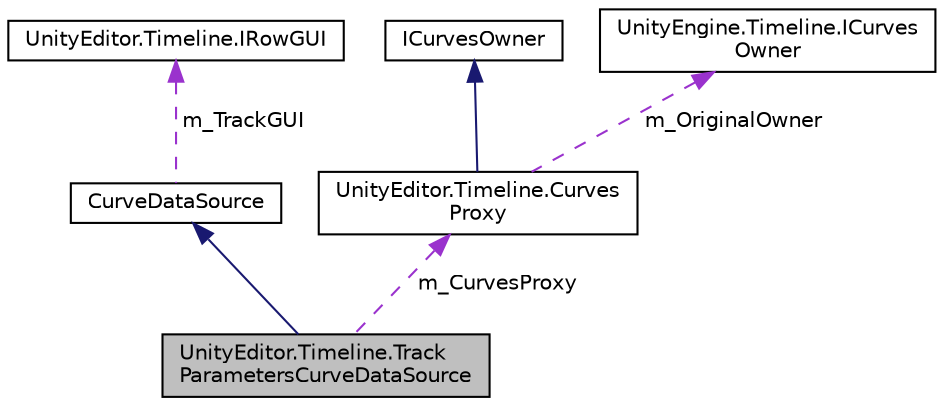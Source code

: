 digraph "UnityEditor.Timeline.TrackParametersCurveDataSource"
{
 // LATEX_PDF_SIZE
  edge [fontname="Helvetica",fontsize="10",labelfontname="Helvetica",labelfontsize="10"];
  node [fontname="Helvetica",fontsize="10",shape=record];
  Node1 [label="UnityEditor.Timeline.Track\lParametersCurveDataSource",height=0.2,width=0.4,color="black", fillcolor="grey75", style="filled", fontcolor="black",tooltip=" "];
  Node2 -> Node1 [dir="back",color="midnightblue",fontsize="10",style="solid",fontname="Helvetica"];
  Node2 [label="CurveDataSource",height=0.2,width=0.4,color="black", fillcolor="white", style="filled",URL="$class_unity_editor_1_1_timeline_1_1_curve_data_source.html",tooltip=" "];
  Node3 -> Node2 [dir="back",color="darkorchid3",fontsize="10",style="dashed",label=" m_TrackGUI" ,fontname="Helvetica"];
  Node3 [label="UnityEditor.Timeline.IRowGUI",height=0.2,width=0.4,color="black", fillcolor="white", style="filled",URL="$interface_unity_editor_1_1_timeline_1_1_i_row_g_u_i.html",tooltip=" "];
  Node4 -> Node1 [dir="back",color="darkorchid3",fontsize="10",style="dashed",label=" m_CurvesProxy" ,fontname="Helvetica"];
  Node4 [label="UnityEditor.Timeline.Curves\lProxy",height=0.2,width=0.4,color="black", fillcolor="white", style="filled",URL="$class_unity_editor_1_1_timeline_1_1_curves_proxy.html",tooltip=" "];
  Node5 -> Node4 [dir="back",color="midnightblue",fontsize="10",style="solid",fontname="Helvetica"];
  Node5 [label="ICurvesOwner",height=0.2,width=0.4,color="black", fillcolor="white", style="filled",URL="$interface_unity_engine_1_1_timeline_1_1_i_curves_owner.html",tooltip=" "];
  Node6 -> Node4 [dir="back",color="darkorchid3",fontsize="10",style="dashed",label=" m_OriginalOwner" ,fontname="Helvetica"];
  Node6 [label="UnityEngine.Timeline.ICurves\lOwner",height=0.2,width=0.4,color="black", fillcolor="white", style="filled",URL="$interface_unity_engine_1_1_timeline_1_1_i_curves_owner.html",tooltip=" "];
}
